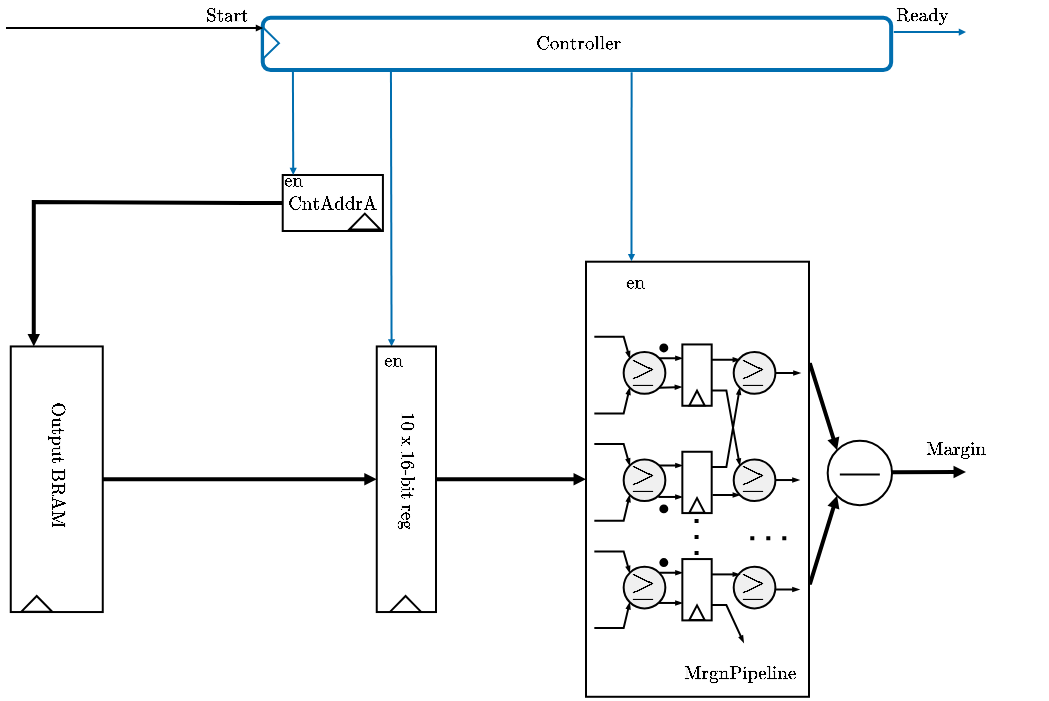 <mxfile version="28.0.6">
  <diagram name="Page-1" id="Y3pUBg2xaveTZ1VKXZcr">
    <mxGraphModel dx="545" dy="287" grid="1" gridSize="10" guides="1" tooltips="1" connect="1" arrows="1" fold="1" page="1" pageScale="1" pageWidth="595" pageHeight="842" math="1" shadow="0">
      <root>
        <mxCell id="0" />
        <mxCell id="1" parent="0" />
        <mxCell id="OUyjQR1rdF7uxZgqNvzY-29" value="" style="endArrow=block;html=1;rounded=0;entryX=0;entryY=0.5;entryDx=0;entryDy=0;endSize=1;endFill=1;strokeWidth=2;exitX=1;exitY=0.5;exitDx=0;exitDy=0;" edge="1" parent="1" source="OUyjQR1rdF7uxZgqNvzY-141" target="OUyjQR1rdF7uxZgqNvzY-410">
          <mxGeometry width="50" height="50" relative="1" as="geometry">
            <mxPoint x="159.62" y="363.9" as="sourcePoint" />
            <mxPoint x="237.384" y="363.444" as="targetPoint" />
          </mxGeometry>
        </mxCell>
        <mxCell id="OUyjQR1rdF7uxZgqNvzY-64" value="" style="group" vertex="1" connectable="0" parent="1">
          <mxGeometry x="190.36" y="213.5" width="50.1" height="28" as="geometry" />
        </mxCell>
        <mxCell id="OUyjQR1rdF7uxZgqNvzY-65" value="&lt;font style=&quot;font-size: 8px;&quot;&gt;$$\text{CntAddrA}$$&lt;/font&gt;" style="rounded=0;whiteSpace=wrap;html=1;" vertex="1" parent="OUyjQR1rdF7uxZgqNvzY-64">
          <mxGeometry width="50.1" height="28" as="geometry" />
        </mxCell>
        <mxCell id="OUyjQR1rdF7uxZgqNvzY-66" value="" style="triangle;whiteSpace=wrap;html=1;rotation=-90;" vertex="1" parent="OUyjQR1rdF7uxZgqNvzY-64">
          <mxGeometry x="37.08" y="15.51" width="7.95" height="15.57" as="geometry" />
        </mxCell>
        <mxCell id="OUyjQR1rdF7uxZgqNvzY-67" value="&lt;font style=&quot;font-size: 8px;&quot;&gt;$$\text{en}$$&lt;/font&gt;" style="text;html=1;align=center;verticalAlign=middle;whiteSpace=wrap;rounded=0;" vertex="1" parent="OUyjQR1rdF7uxZgqNvzY-64">
          <mxGeometry x="1.137e-13" width="10.52" height="7.54" as="geometry" />
        </mxCell>
        <mxCell id="OUyjQR1rdF7uxZgqNvzY-88" value="" style="rounded=1;whiteSpace=wrap;html=1;strokeColor=#006EAF;strokeWidth=2;rotation=90;" vertex="1" parent="1">
          <mxGeometry x="324.43" y="-9.14" width="26.09" height="314.21" as="geometry" />
        </mxCell>
        <mxCell id="OUyjQR1rdF7uxZgqNvzY-89" value="" style="endArrow=block;html=1;rounded=0;exitX=0.977;exitY=0.796;exitDx=0;exitDy=0;entryX=0.25;entryY=0;entryDx=0;entryDy=0;endSize=1;endFill=1;strokeColor=#006EAF;exitPerimeter=0;" edge="1" parent="1" source="OUyjQR1rdF7uxZgqNvzY-88" target="OUyjQR1rdF7uxZgqNvzY-410">
          <mxGeometry width="50" height="50" relative="1" as="geometry">
            <mxPoint x="246.26" y="345.5" as="sourcePoint" />
            <mxPoint x="246.13" y="496.35" as="targetPoint" />
            <Array as="points" />
          </mxGeometry>
        </mxCell>
        <mxCell id="OUyjQR1rdF7uxZgqNvzY-104" value="&lt;font style=&quot;font-size: 8px;&quot;&gt;$$\text{Controller}$$&lt;/font&gt;" style="text;html=1;align=center;verticalAlign=middle;whiteSpace=wrap;rounded=0;rotation=0;" vertex="1" parent="1">
          <mxGeometry x="319.72" y="139.74" width="35.52" height="16.44" as="geometry" />
        </mxCell>
        <mxCell id="OUyjQR1rdF7uxZgqNvzY-105" value="" style="triangle;whiteSpace=wrap;html=1;rotation=0;strokeColor=#006EAF;" vertex="1" parent="1">
          <mxGeometry x="180.52" y="139.78" width="7.95" height="15.57" as="geometry" />
        </mxCell>
        <mxCell id="OUyjQR1rdF7uxZgqNvzY-106" value="" style="endArrow=block;html=1;rounded=0;endSize=1;endFill=1;" edge="1" parent="1">
          <mxGeometry width="50" height="50" relative="1" as="geometry">
            <mxPoint x="52" y="140" as="sourcePoint" />
            <mxPoint x="180.52" y="140.0" as="targetPoint" />
          </mxGeometry>
        </mxCell>
        <mxCell id="OUyjQR1rdF7uxZgqNvzY-107" value="&lt;font style=&quot;font-size: 8px;&quot;&gt;$$\text{Start}$$&lt;/font&gt;" style="text;html=1;align=center;verticalAlign=middle;whiteSpace=wrap;rounded=0;rotation=0;" vertex="1" parent="1">
          <mxGeometry x="145" y="126.06" width="35.52" height="16.44" as="geometry" />
        </mxCell>
        <mxCell id="OUyjQR1rdF7uxZgqNvzY-141" value="" style="rounded=0;whiteSpace=wrap;html=1;" vertex="1" parent="1">
          <mxGeometry x="54.38" y="299.22" width="46" height="132.8" as="geometry" />
        </mxCell>
        <mxCell id="OUyjQR1rdF7uxZgqNvzY-142" value="" style="triangle;whiteSpace=wrap;html=1;rotation=-90;" vertex="1" parent="1">
          <mxGeometry x="63.38" y="420.16" width="7.95" height="15.57" as="geometry" />
        </mxCell>
        <mxCell id="OUyjQR1rdF7uxZgqNvzY-145" style="edgeStyle=orthogonalEdgeStyle;rounded=0;orthogonalLoop=1;jettySize=auto;html=1;strokeWidth=2;endArrow=block;endFill=1;endSize=1;entryX=0.25;entryY=0;entryDx=0;entryDy=0;exitX=0;exitY=0.5;exitDx=0;exitDy=0;" edge="1" parent="1" source="OUyjQR1rdF7uxZgqNvzY-65" target="OUyjQR1rdF7uxZgqNvzY-141">
          <mxGeometry relative="1" as="geometry">
            <mxPoint x="719.52" y="211.0" as="targetPoint" />
            <Array as="points">
              <mxPoint x="172" y="227" />
              <mxPoint x="66" y="227" />
            </Array>
          </mxGeometry>
        </mxCell>
        <mxCell id="OUyjQR1rdF7uxZgqNvzY-146" value="&lt;font style=&quot;font-size: 8px;&quot;&gt;$$\text{Output BRAM}$$&lt;/font&gt;" style="text;html=1;align=center;verticalAlign=middle;whiteSpace=wrap;rounded=0;rotation=90;" vertex="1" parent="1">
          <mxGeometry x="42.0" y="350.28" width="70.76" height="16.44" as="geometry" />
        </mxCell>
        <mxCell id="OUyjQR1rdF7uxZgqNvzY-410" value="" style="rounded=0;whiteSpace=wrap;html=1;" vertex="1" parent="1">
          <mxGeometry x="237.38" y="299.22" width="29.62" height="132.8" as="geometry" />
        </mxCell>
        <mxCell id="OUyjQR1rdF7uxZgqNvzY-411" value="" style="triangle;whiteSpace=wrap;html=1;rotation=-90;" vertex="1" parent="1">
          <mxGeometry x="247.81" y="420.19" width="7.95" height="15.57" as="geometry" />
        </mxCell>
        <mxCell id="OUyjQR1rdF7uxZgqNvzY-412" value="&lt;font style=&quot;font-size: 8px;&quot;&gt;$$\text{10 x 16-bit reg}$$&lt;/font&gt;" style="text;html=1;align=center;verticalAlign=middle;whiteSpace=wrap;rounded=0;rotation=90;" vertex="1" parent="1">
          <mxGeometry x="207.1" y="352.96" width="90.19" height="16.44" as="geometry" />
        </mxCell>
        <mxCell id="OUyjQR1rdF7uxZgqNvzY-413" value="&lt;font style=&quot;font-size: 8px;&quot;&gt;$$\text{en}$$&lt;/font&gt;" style="text;html=1;align=center;verticalAlign=middle;whiteSpace=wrap;rounded=0;" vertex="1" parent="1">
          <mxGeometry x="240.46" y="302.95" width="10.52" height="7.54" as="geometry" />
        </mxCell>
        <mxCell id="OUyjQR1rdF7uxZgqNvzY-414" value="" style="endArrow=block;html=1;rounded=0;exitX=1;exitY=0.75;exitDx=0;exitDy=0;entryX=0;entryY=1;entryDx=0;entryDy=0;endSize=1;endFill=1;strokeWidth=2;" edge="1" parent="1" target="OUyjQR1rdF7uxZgqNvzY-417">
          <mxGeometry width="50" height="50" relative="1" as="geometry">
            <mxPoint x="446.66" y="417.505" as="sourcePoint" />
            <mxPoint x="514.16" y="474.39" as="targetPoint" />
            <Array as="points">
              <mxPoint x="454.16" y="417.39" />
            </Array>
          </mxGeometry>
        </mxCell>
        <mxCell id="OUyjQR1rdF7uxZgqNvzY-415" value="" style="endArrow=block;html=1;rounded=0;exitX=1;exitY=0.25;exitDx=0;exitDy=0;entryX=0;entryY=0;entryDx=0;entryDy=0;endSize=1;endFill=1;strokeWidth=2;" edge="1" parent="1" target="OUyjQR1rdF7uxZgqNvzY-417">
          <mxGeometry width="50" height="50" relative="1" as="geometry">
            <mxPoint x="446.66" y="308.735" as="sourcePoint" />
            <mxPoint x="524.16" y="284.39" as="targetPoint" />
            <Array as="points">
              <mxPoint x="454.16" y="308.39" />
            </Array>
          </mxGeometry>
        </mxCell>
        <mxCell id="OUyjQR1rdF7uxZgqNvzY-416" value="" style="rounded=0;whiteSpace=wrap;html=1;" vertex="1" parent="1">
          <mxGeometry x="342.0" y="256.85" width="111.5" height="217.54" as="geometry" />
        </mxCell>
        <mxCell id="OUyjQR1rdF7uxZgqNvzY-417" value="" style="ellipse;whiteSpace=wrap;html=1;aspect=fixed;" vertex="1" parent="1">
          <mxGeometry x="462.84" y="346.4" width="32.17" height="32.17" as="geometry" />
        </mxCell>
        <mxCell id="OUyjQR1rdF7uxZgqNvzY-418" value="" style="endArrow=none;html=1;rounded=0;" edge="1" parent="1">
          <mxGeometry width="50" height="50" relative="1" as="geometry">
            <mxPoint x="468.92" y="363.25" as="sourcePoint" />
            <mxPoint x="488.92" y="363.25" as="targetPoint" />
          </mxGeometry>
        </mxCell>
        <mxCell id="OUyjQR1rdF7uxZgqNvzY-419" style="edgeStyle=orthogonalEdgeStyle;rounded=0;orthogonalLoop=1;jettySize=auto;html=1;exitX=1;exitY=0;exitDx=0;exitDy=0;entryX=0;entryY=0.25;entryDx=0;entryDy=0;endArrow=blockThin;endFill=1;endSize=1;" edge="1" parent="1" source="OUyjQR1rdF7uxZgqNvzY-420" target="OUyjQR1rdF7uxZgqNvzY-425">
          <mxGeometry relative="1" as="geometry" />
        </mxCell>
        <mxCell id="OUyjQR1rdF7uxZgqNvzY-420" value="" style="ellipse;whiteSpace=wrap;html=1;aspect=fixed;fillColor=#F0F0F0;" vertex="1" parent="1">
          <mxGeometry x="360.832" y="302.055" width="20.849" height="20.849" as="geometry" />
        </mxCell>
        <mxCell id="OUyjQR1rdF7uxZgqNvzY-421" value="" style="endArrow=blockThin;html=1;rounded=0;exitX=1;exitY=0.5;exitDx=0;exitDy=0;entryX=0;entryY=0;entryDx=0;entryDy=0;endFill=1;endSize=1;" edge="1" parent="1" target="OUyjQR1rdF7uxZgqNvzY-420">
          <mxGeometry width="50" height="50" relative="1" as="geometry">
            <mxPoint x="346.16" y="294.39" as="sourcePoint" />
            <mxPoint x="419.518" y="271.395" as="targetPoint" />
            <Array as="points">
              <mxPoint x="360.832" y="294.39" />
            </Array>
          </mxGeometry>
        </mxCell>
        <mxCell id="OUyjQR1rdF7uxZgqNvzY-422" value="" style="endArrow=blockThin;html=1;rounded=0;entryX=0;entryY=1;entryDx=0;entryDy=0;exitX=1;exitY=0.5;exitDx=0;exitDy=0;endFill=1;endSize=1;" edge="1" parent="1" target="OUyjQR1rdF7uxZgqNvzY-420">
          <mxGeometry width="50" height="50" relative="1" as="geometry">
            <mxPoint x="346.16" y="332.716" as="sourcePoint" />
            <mxPoint x="375.503" y="340.381" as="targetPoint" />
            <Array as="points">
              <mxPoint x="360.832" y="332.716" />
            </Array>
          </mxGeometry>
        </mxCell>
        <mxCell id="OUyjQR1rdF7uxZgqNvzY-423" value="&lt;font style=&quot;font-size: 14px;&quot;&gt;$$\geq$$&lt;/font&gt;" style="text;html=1;align=center;verticalAlign=middle;whiteSpace=wrap;rounded=0;" vertex="1" parent="1">
          <mxGeometry x="365.4" y="305.848" width="11.004" height="11.498" as="geometry" />
        </mxCell>
        <mxCell id="OUyjQR1rdF7uxZgqNvzY-424" value="" style="group" vertex="1" connectable="0" parent="1">
          <mxGeometry x="390.175" y="298.223" width="14.672" height="30.661" as="geometry" />
        </mxCell>
        <mxCell id="OUyjQR1rdF7uxZgqNvzY-425" value="" style="rounded=0;whiteSpace=wrap;html=1;" vertex="1" parent="OUyjQR1rdF7uxZgqNvzY-424">
          <mxGeometry width="14.672" height="30.661" as="geometry" />
        </mxCell>
        <mxCell id="OUyjQR1rdF7uxZgqNvzY-426" value="" style="triangle;whiteSpace=wrap;html=1;rotation=-90;" vertex="1" parent="OUyjQR1rdF7uxZgqNvzY-424">
          <mxGeometry x="3.668" y="22.995" width="7.336" height="7.665" as="geometry" />
        </mxCell>
        <mxCell id="OUyjQR1rdF7uxZgqNvzY-427" style="edgeStyle=orthogonalEdgeStyle;rounded=0;orthogonalLoop=1;jettySize=auto;html=1;exitX=1;exitY=0.5;exitDx=0;exitDy=0;endArrow=blockThin;endFill=1;curved=0;endSize=1;" edge="1" parent="1" source="OUyjQR1rdF7uxZgqNvzY-428">
          <mxGeometry relative="1" as="geometry">
            <mxPoint x="449.16" y="312.39" as="targetPoint" />
          </mxGeometry>
        </mxCell>
        <mxCell id="OUyjQR1rdF7uxZgqNvzY-428" value="" style="ellipse;whiteSpace=wrap;html=1;aspect=fixed;fillColor=#F0F0F0;" vertex="1" parent="1">
          <mxGeometry x="415.85" y="302.055" width="20.849" height="20.849" as="geometry" />
        </mxCell>
        <mxCell id="OUyjQR1rdF7uxZgqNvzY-429" value="&lt;font style=&quot;font-size: 14px;&quot;&gt;$$\geq$$&lt;/font&gt;" style="text;html=1;align=center;verticalAlign=middle;whiteSpace=wrap;rounded=0;" vertex="1" parent="1">
          <mxGeometry x="420.418" y="305.848" width="11.004" height="11.498" as="geometry" />
        </mxCell>
        <mxCell id="OUyjQR1rdF7uxZgqNvzY-430" style="edgeStyle=orthogonalEdgeStyle;rounded=0;orthogonalLoop=1;jettySize=auto;html=1;exitX=1;exitY=0.25;exitDx=0;exitDy=0;entryX=0;entryY=0;entryDx=0;entryDy=0;endArrow=blockThin;endFill=1;endSize=1;" edge="1" parent="1" source="OUyjQR1rdF7uxZgqNvzY-425" target="OUyjQR1rdF7uxZgqNvzY-428">
          <mxGeometry relative="1" as="geometry">
            <mxPoint x="412.182" y="305.888" as="targetPoint" />
          </mxGeometry>
        </mxCell>
        <mxCell id="OUyjQR1rdF7uxZgqNvzY-431" style="edgeStyle=orthogonalEdgeStyle;rounded=0;orthogonalLoop=1;jettySize=auto;html=1;exitX=1;exitY=0;exitDx=0;exitDy=0;entryX=0;entryY=0.25;entryDx=0;entryDy=0;endArrow=blockThin;endFill=1;endSize=1;" edge="1" parent="1" source="OUyjQR1rdF7uxZgqNvzY-432" target="OUyjQR1rdF7uxZgqNvzY-437">
          <mxGeometry relative="1" as="geometry" />
        </mxCell>
        <mxCell id="OUyjQR1rdF7uxZgqNvzY-432" value="" style="ellipse;whiteSpace=wrap;html=1;aspect=fixed;fillColor=#F0F0F0;" vertex="1" parent="1">
          <mxGeometry x="360.832" y="355.711" width="20.849" height="20.849" as="geometry" />
        </mxCell>
        <mxCell id="OUyjQR1rdF7uxZgqNvzY-433" value="" style="endArrow=blockThin;html=1;rounded=0;exitX=1;exitY=0.5;exitDx=0;exitDy=0;entryX=0;entryY=0;entryDx=0;entryDy=0;endFill=1;endSize=1;" edge="1" parent="1" target="OUyjQR1rdF7uxZgqNvzY-432">
          <mxGeometry width="50" height="50" relative="1" as="geometry">
            <mxPoint x="346.16" y="348.046" as="sourcePoint" />
            <mxPoint x="419.518" y="325.051" as="targetPoint" />
            <Array as="points">
              <mxPoint x="360.832" y="348.046" />
            </Array>
          </mxGeometry>
        </mxCell>
        <mxCell id="OUyjQR1rdF7uxZgqNvzY-434" value="" style="endArrow=blockThin;html=1;rounded=0;entryX=0;entryY=1;entryDx=0;entryDy=0;exitX=1;exitY=0.5;exitDx=0;exitDy=0;endFill=1;endSize=1;" edge="1" parent="1" target="OUyjQR1rdF7uxZgqNvzY-432">
          <mxGeometry width="50" height="50" relative="1" as="geometry">
            <mxPoint x="346.16" y="386.372" as="sourcePoint" />
            <mxPoint x="375.503" y="394.037" as="targetPoint" />
            <Array as="points">
              <mxPoint x="360.832" y="386.372" />
            </Array>
          </mxGeometry>
        </mxCell>
        <mxCell id="OUyjQR1rdF7uxZgqNvzY-435" value="&lt;font style=&quot;font-size: 14px;&quot;&gt;$$\geq$$&lt;/font&gt;" style="text;html=1;align=center;verticalAlign=middle;whiteSpace=wrap;rounded=0;" vertex="1" parent="1">
          <mxGeometry x="365.4" y="359.505" width="11.004" height="11.498" as="geometry" />
        </mxCell>
        <mxCell id="OUyjQR1rdF7uxZgqNvzY-436" value="" style="group" vertex="1" connectable="0" parent="1">
          <mxGeometry x="390.175" y="351.879" width="14.672" height="30.661" as="geometry" />
        </mxCell>
        <mxCell id="OUyjQR1rdF7uxZgqNvzY-437" value="" style="rounded=0;whiteSpace=wrap;html=1;" vertex="1" parent="OUyjQR1rdF7uxZgqNvzY-436">
          <mxGeometry width="14.672" height="30.661" as="geometry" />
        </mxCell>
        <mxCell id="OUyjQR1rdF7uxZgqNvzY-438" value="" style="triangle;whiteSpace=wrap;html=1;rotation=-90;" vertex="1" parent="OUyjQR1rdF7uxZgqNvzY-436">
          <mxGeometry x="3.668" y="22.995" width="7.336" height="7.665" as="geometry" />
        </mxCell>
        <mxCell id="OUyjQR1rdF7uxZgqNvzY-439" value="" style="endArrow=blockThin;html=1;rounded=0;entryX=0;entryY=1;entryDx=0;entryDy=0;exitX=1;exitY=0.25;exitDx=0;exitDy=0;endFill=1;endSize=1;" edge="1" parent="1" source="OUyjQR1rdF7uxZgqNvzY-437" target="OUyjQR1rdF7uxZgqNvzY-428">
          <mxGeometry width="50" height="50" relative="1" as="geometry">
            <mxPoint x="434.19" y="371.042" as="sourcePoint" />
            <mxPoint x="470.869" y="332.716" as="targetPoint" />
            <Array as="points">
              <mxPoint x="412.182" y="359.544" />
            </Array>
          </mxGeometry>
        </mxCell>
        <mxCell id="OUyjQR1rdF7uxZgqNvzY-440" value="" style="ellipse;whiteSpace=wrap;html=1;aspect=fixed;fillColor=#F0F0F0;" vertex="1" parent="1">
          <mxGeometry x="415.85" y="355.711" width="20.849" height="20.849" as="geometry" />
        </mxCell>
        <mxCell id="OUyjQR1rdF7uxZgqNvzY-441" value="&lt;font style=&quot;font-size: 14px;&quot;&gt;$$\geq$$&lt;/font&gt;" style="text;html=1;align=center;verticalAlign=middle;whiteSpace=wrap;rounded=0;" vertex="1" parent="1">
          <mxGeometry x="420.418" y="359.505" width="11.004" height="11.498" as="geometry" />
        </mxCell>
        <mxCell id="OUyjQR1rdF7uxZgqNvzY-442" value="" style="endArrow=blockThin;html=1;rounded=0;exitX=1;exitY=0.75;exitDx=0;exitDy=0;entryX=0;entryY=0;entryDx=0;entryDy=0;endFill=1;endSize=1;" edge="1" parent="1" source="OUyjQR1rdF7uxZgqNvzY-425" target="OUyjQR1rdF7uxZgqNvzY-440">
          <mxGeometry width="50" height="50" relative="1" as="geometry">
            <mxPoint x="456.197" y="355.711" as="sourcePoint" />
            <mxPoint x="492.876" y="317.385" as="targetPoint" />
            <Array as="points">
              <mxPoint x="412.182" y="321.218" />
            </Array>
          </mxGeometry>
        </mxCell>
        <mxCell id="OUyjQR1rdF7uxZgqNvzY-443" value="" style="ellipse;whiteSpace=wrap;html=1;aspect=fixed;fillColor=#000000;" vertex="1" parent="1">
          <mxGeometry x="379.171" y="298.223" width="3.475" height="3.475" as="geometry" />
        </mxCell>
        <mxCell id="OUyjQR1rdF7uxZgqNvzY-444" value="" style="ellipse;whiteSpace=wrap;html=1;aspect=fixed;fillColor=#000000;" vertex="1" parent="1">
          <mxGeometry x="379.171" y="378.707" width="3.475" height="3.475" as="geometry" />
        </mxCell>
        <mxCell id="OUyjQR1rdF7uxZgqNvzY-445" style="edgeStyle=orthogonalEdgeStyle;rounded=0;orthogonalLoop=1;jettySize=auto;html=1;exitX=1;exitY=0;exitDx=0;exitDy=0;entryX=0;entryY=0.25;entryDx=0;entryDy=0;endArrow=blockThin;endFill=1;endSize=1;" edge="1" parent="1" source="OUyjQR1rdF7uxZgqNvzY-446" target="OUyjQR1rdF7uxZgqNvzY-451">
          <mxGeometry relative="1" as="geometry" />
        </mxCell>
        <mxCell id="OUyjQR1rdF7uxZgqNvzY-446" value="" style="ellipse;whiteSpace=wrap;html=1;aspect=fixed;fillColor=#F0F0F0;" vertex="1" parent="1">
          <mxGeometry x="360.832" y="409.367" width="20.849" height="20.849" as="geometry" />
        </mxCell>
        <mxCell id="OUyjQR1rdF7uxZgqNvzY-447" value="" style="endArrow=blockThin;html=1;rounded=0;exitX=1;exitY=0.5;exitDx=0;exitDy=0;entryX=0;entryY=0;entryDx=0;entryDy=0;endFill=1;endSize=1;" edge="1" parent="1" target="OUyjQR1rdF7uxZgqNvzY-446">
          <mxGeometry width="50" height="50" relative="1" as="geometry">
            <mxPoint x="346.16" y="401.702" as="sourcePoint" />
            <mxPoint x="419.518" y="378.707" as="targetPoint" />
            <Array as="points">
              <mxPoint x="360.832" y="401.702" />
            </Array>
          </mxGeometry>
        </mxCell>
        <mxCell id="OUyjQR1rdF7uxZgqNvzY-448" value="" style="endArrow=blockThin;html=1;rounded=0;entryX=0;entryY=1;entryDx=0;entryDy=0;exitX=1;exitY=0.5;exitDx=0;exitDy=0;endFill=1;endSize=1;" edge="1" parent="1" target="OUyjQR1rdF7uxZgqNvzY-446">
          <mxGeometry width="50" height="50" relative="1" as="geometry">
            <mxPoint x="346.16" y="440.028" as="sourcePoint" />
            <mxPoint x="375.503" y="447.693" as="targetPoint" />
            <Array as="points">
              <mxPoint x="360.832" y="440.028" />
            </Array>
          </mxGeometry>
        </mxCell>
        <mxCell id="OUyjQR1rdF7uxZgqNvzY-449" value="&lt;font style=&quot;font-size: 14px;&quot;&gt;$$\geq$$&lt;/font&gt;" style="text;html=1;align=center;verticalAlign=middle;whiteSpace=wrap;rounded=0;" vertex="1" parent="1">
          <mxGeometry x="365.4" y="413.161" width="11.004" height="11.498" as="geometry" />
        </mxCell>
        <mxCell id="OUyjQR1rdF7uxZgqNvzY-450" value="" style="group" vertex="1" connectable="0" parent="1">
          <mxGeometry x="390.175" y="405.535" width="14.672" height="30.661" as="geometry" />
        </mxCell>
        <mxCell id="OUyjQR1rdF7uxZgqNvzY-451" value="" style="rounded=0;whiteSpace=wrap;html=1;" vertex="1" parent="OUyjQR1rdF7uxZgqNvzY-450">
          <mxGeometry width="14.672" height="30.661" as="geometry" />
        </mxCell>
        <mxCell id="OUyjQR1rdF7uxZgqNvzY-452" value="" style="triangle;whiteSpace=wrap;html=1;rotation=-90;" vertex="1" parent="OUyjQR1rdF7uxZgqNvzY-450">
          <mxGeometry x="3.668" y="22.995" width="7.336" height="7.665" as="geometry" />
        </mxCell>
        <mxCell id="OUyjQR1rdF7uxZgqNvzY-453" value="" style="ellipse;whiteSpace=wrap;html=1;aspect=fixed;fillColor=#F0F0F0;" vertex="1" parent="1">
          <mxGeometry x="415.85" y="409.367" width="20.849" height="20.849" as="geometry" />
        </mxCell>
        <mxCell id="OUyjQR1rdF7uxZgqNvzY-454" value="&lt;font style=&quot;font-size: 14px;&quot;&gt;$$\geq$$&lt;/font&gt;" style="text;html=1;align=center;verticalAlign=middle;whiteSpace=wrap;rounded=0;" vertex="1" parent="1">
          <mxGeometry x="420.418" y="413.161" width="11.004" height="11.498" as="geometry" />
        </mxCell>
        <mxCell id="OUyjQR1rdF7uxZgqNvzY-455" style="edgeStyle=orthogonalEdgeStyle;rounded=0;orthogonalLoop=1;jettySize=auto;html=1;exitX=1;exitY=0.25;exitDx=0;exitDy=0;entryX=0;entryY=0;entryDx=0;entryDy=0;endArrow=blockThin;endFill=1;endSize=1;" edge="1" parent="1" source="OUyjQR1rdF7uxZgqNvzY-451" target="OUyjQR1rdF7uxZgqNvzY-453">
          <mxGeometry relative="1" as="geometry">
            <mxPoint x="412.182" y="413.2" as="targetPoint" />
          </mxGeometry>
        </mxCell>
        <mxCell id="OUyjQR1rdF7uxZgqNvzY-456" value="" style="endArrow=blockThin;html=1;rounded=0;exitX=1;exitY=0.75;exitDx=0;exitDy=0;endFill=1;endSize=1;" edge="1" parent="1" source="OUyjQR1rdF7uxZgqNvzY-451">
          <mxGeometry width="50" height="50" relative="1" as="geometry">
            <mxPoint x="456.197" y="463.024" as="sourcePoint" />
            <mxPoint x="420.852" y="447.28" as="targetPoint" />
            <Array as="points">
              <mxPoint x="412.182" y="428.53" />
            </Array>
          </mxGeometry>
        </mxCell>
        <mxCell id="OUyjQR1rdF7uxZgqNvzY-457" value="" style="ellipse;whiteSpace=wrap;html=1;aspect=fixed;fillColor=#000000;" vertex="1" parent="1">
          <mxGeometry x="379.171" y="405.535" width="3.475" height="3.475" as="geometry" />
        </mxCell>
        <mxCell id="OUyjQR1rdF7uxZgqNvzY-458" value="" style="endArrow=none;dashed=1;html=1;dashPattern=1 3;strokeWidth=2;rounded=0;" edge="1" parent="1">
          <mxGeometry width="50" height="50" relative="1" as="geometry">
            <mxPoint x="424.157" y="395.096" as="sourcePoint" />
            <mxPoint x="442.83" y="395.07" as="targetPoint" />
          </mxGeometry>
        </mxCell>
        <mxCell id="OUyjQR1rdF7uxZgqNvzY-459" value="" style="endArrow=none;dashed=1;html=1;dashPattern=1 3;strokeWidth=2;rounded=0;" edge="1" parent="1">
          <mxGeometry width="50" height="50" relative="1" as="geometry">
            <mxPoint x="397.287" y="385.465" as="sourcePoint" />
            <mxPoint x="397.287" y="403.62" as="targetPoint" />
          </mxGeometry>
        </mxCell>
        <mxCell id="OUyjQR1rdF7uxZgqNvzY-460" value="" style="endArrow=blockThin;html=1;rounded=0;exitX=1;exitY=1;exitDx=0;exitDy=0;entryX=-0.017;entryY=0.696;entryDx=0;entryDy=0;entryPerimeter=0;endSize=1;endFill=1;" edge="1" parent="1" source="OUyjQR1rdF7uxZgqNvzY-420" target="OUyjQR1rdF7uxZgqNvzY-425">
          <mxGeometry width="50" height="50" relative="1" as="geometry">
            <mxPoint x="379.16" y="324.39" as="sourcePoint" />
            <mxPoint x="429.16" y="304.39" as="targetPoint" />
          </mxGeometry>
        </mxCell>
        <mxCell id="OUyjQR1rdF7uxZgqNvzY-461" value="" style="endArrow=blockThin;html=1;rounded=0;exitX=1;exitY=1;exitDx=0;exitDy=0;entryX=-0.017;entryY=0.696;entryDx=0;entryDy=0;entryPerimeter=0;endSize=1;endFill=1;" edge="1" parent="1">
          <mxGeometry width="50" height="50" relative="1" as="geometry">
            <mxPoint x="378.17" y="374.48" as="sourcePoint" />
            <mxPoint x="390.17" y="374.48" as="targetPoint" />
          </mxGeometry>
        </mxCell>
        <mxCell id="OUyjQR1rdF7uxZgqNvzY-462" value="" style="endArrow=blockThin;html=1;rounded=0;exitX=1;exitY=1;exitDx=0;exitDy=0;entryX=-0.017;entryY=0.696;entryDx=0;entryDy=0;entryPerimeter=0;endSize=1;endFill=1;" edge="1" parent="1">
          <mxGeometry width="50" height="50" relative="1" as="geometry">
            <mxPoint x="378.17" y="427.48" as="sourcePoint" />
            <mxPoint x="390.17" y="427.48" as="targetPoint" />
          </mxGeometry>
        </mxCell>
        <mxCell id="OUyjQR1rdF7uxZgqNvzY-463" value="" style="endArrow=blockThin;html=1;rounded=0;exitX=1.029;exitY=0.707;exitDx=0;exitDy=0;entryX=0;entryY=1;entryDx=0;entryDy=0;endSize=1;endFill=1;exitPerimeter=0;" edge="1" parent="1" source="OUyjQR1rdF7uxZgqNvzY-437" target="OUyjQR1rdF7uxZgqNvzY-440">
          <mxGeometry width="50" height="50" relative="1" as="geometry">
            <mxPoint x="405.17" y="374.48" as="sourcePoint" />
            <mxPoint x="417.17" y="374.48" as="targetPoint" />
          </mxGeometry>
        </mxCell>
        <mxCell id="OUyjQR1rdF7uxZgqNvzY-464" style="edgeStyle=orthogonalEdgeStyle;rounded=0;orthogonalLoop=1;jettySize=auto;html=1;exitX=1;exitY=0.5;exitDx=0;exitDy=0;endArrow=blockThin;endFill=1;curved=0;endSize=1;" edge="1" parent="1">
          <mxGeometry relative="1" as="geometry">
            <mxPoint x="436.7" y="366.02" as="sourcePoint" />
            <mxPoint x="448.7" y="366.02" as="targetPoint" />
          </mxGeometry>
        </mxCell>
        <mxCell id="OUyjQR1rdF7uxZgqNvzY-465" style="edgeStyle=orthogonalEdgeStyle;rounded=0;orthogonalLoop=1;jettySize=auto;html=1;exitX=1;exitY=0.5;exitDx=0;exitDy=0;endArrow=blockThin;endFill=1;curved=0;endSize=1;" edge="1" parent="1">
          <mxGeometry relative="1" as="geometry">
            <mxPoint x="436.7" y="420.75" as="sourcePoint" />
            <mxPoint x="448.7" y="420.75" as="targetPoint" />
          </mxGeometry>
        </mxCell>
        <mxCell id="OUyjQR1rdF7uxZgqNvzY-466" value="&lt;font style=&quot;font-size: 8px;&quot;&gt;$$\text{en}$$&lt;/font&gt;" style="text;html=1;align=center;verticalAlign=middle;whiteSpace=wrap;rounded=0;" vertex="1" parent="1">
          <mxGeometry x="360.83" y="264.08" width="10.52" height="7.54" as="geometry" />
        </mxCell>
        <mxCell id="OUyjQR1rdF7uxZgqNvzY-477" value="&lt;font style=&quot;font-size: 8px;&quot;&gt;$$\text{MrgnPipeline}$$&lt;/font&gt;" style="text;html=1;align=center;verticalAlign=middle;whiteSpace=wrap;rounded=0;" vertex="1" parent="1">
          <mxGeometry x="401.18" y="454.95" width="35.52" height="16.44" as="geometry" />
        </mxCell>
        <mxCell id="OUyjQR1rdF7uxZgqNvzY-478" value="" style="endArrow=block;html=1;rounded=0;entryX=0;entryY=0.5;entryDx=0;entryDy=0;endSize=1;endFill=1;strokeWidth=2;exitX=1;exitY=0.5;exitDx=0;exitDy=0;" edge="1" parent="1" source="OUyjQR1rdF7uxZgqNvzY-410" target="OUyjQR1rdF7uxZgqNvzY-416">
          <mxGeometry width="50" height="50" relative="1" as="geometry">
            <mxPoint x="267" y="366.82" as="sourcePoint" />
            <mxPoint x="404" y="366.82" as="targetPoint" />
          </mxGeometry>
        </mxCell>
        <mxCell id="OUyjQR1rdF7uxZgqNvzY-479" value="" style="endArrow=block;html=1;rounded=0;entryX=0.5;entryY=0;entryDx=0;entryDy=0;endSize=1;endFill=1;strokeColor=#006EAF;exitX=1;exitY=0.952;exitDx=0;exitDy=0;exitPerimeter=0;" edge="1" parent="1" source="OUyjQR1rdF7uxZgqNvzY-88" target="OUyjQR1rdF7uxZgqNvzY-67">
          <mxGeometry width="50" height="50" relative="1" as="geometry">
            <mxPoint x="212" y="180" as="sourcePoint" />
            <mxPoint x="242" y="591" as="targetPoint" />
            <Array as="points" />
          </mxGeometry>
        </mxCell>
        <mxCell id="OUyjQR1rdF7uxZgqNvzY-480" value="" style="endArrow=block;html=1;rounded=0;exitX=1.042;exitY=0.413;exitDx=0;exitDy=0;entryX=0.204;entryY=-0.001;entryDx=0;entryDy=0;endSize=1;endFill=1;strokeColor=#006EAF;exitPerimeter=0;entryPerimeter=0;" edge="1" parent="1" source="OUyjQR1rdF7uxZgqNvzY-88" target="OUyjQR1rdF7uxZgqNvzY-416">
          <mxGeometry width="50" height="50" relative="1" as="geometry">
            <mxPoint x="364.4" y="165.5" as="sourcePoint" />
            <mxPoint x="365.4" y="299.5" as="targetPoint" />
            <Array as="points" />
          </mxGeometry>
        </mxCell>
        <mxCell id="OUyjQR1rdF7uxZgqNvzY-481" value="" style="endArrow=block;html=1;rounded=0;endSize=1;endFill=1;strokeWidth=2;exitX=1;exitY=0.5;exitDx=0;exitDy=0;" edge="1" parent="1">
          <mxGeometry width="50" height="50" relative="1" as="geometry">
            <mxPoint x="495.01" y="362.13" as="sourcePoint" />
            <mxPoint x="532" y="362" as="targetPoint" />
          </mxGeometry>
        </mxCell>
        <mxCell id="OUyjQR1rdF7uxZgqNvzY-482" value="" style="endArrow=block;html=1;rounded=0;endSize=1;endFill=1;strokeColor=#006EAF;" edge="1" parent="1">
          <mxGeometry width="50" height="50" relative="1" as="geometry">
            <mxPoint x="495.88" y="142.06" as="sourcePoint" />
            <mxPoint x="532" y="142" as="targetPoint" />
          </mxGeometry>
        </mxCell>
        <mxCell id="OUyjQR1rdF7uxZgqNvzY-483" value="&lt;font style=&quot;font-size: 8px;&quot;&gt;$$\text{Ready}$$&lt;/font&gt;" style="text;html=1;align=center;verticalAlign=middle;whiteSpace=wrap;rounded=0;rotation=0;" vertex="1" parent="1">
          <mxGeometry x="492" y="126.06" width="35.52" height="16.44" as="geometry" />
        </mxCell>
        <mxCell id="OUyjQR1rdF7uxZgqNvzY-484" value="&lt;font style=&quot;font-size: 8px;&quot;&gt;$$\text{Margin}$$&lt;/font&gt;" style="text;html=1;align=center;verticalAlign=middle;whiteSpace=wrap;rounded=0;rotation=0;" vertex="1" parent="1">
          <mxGeometry x="482.005" y="343.065" width="90.19" height="16.44" as="geometry" />
        </mxCell>
      </root>
    </mxGraphModel>
  </diagram>
</mxfile>
